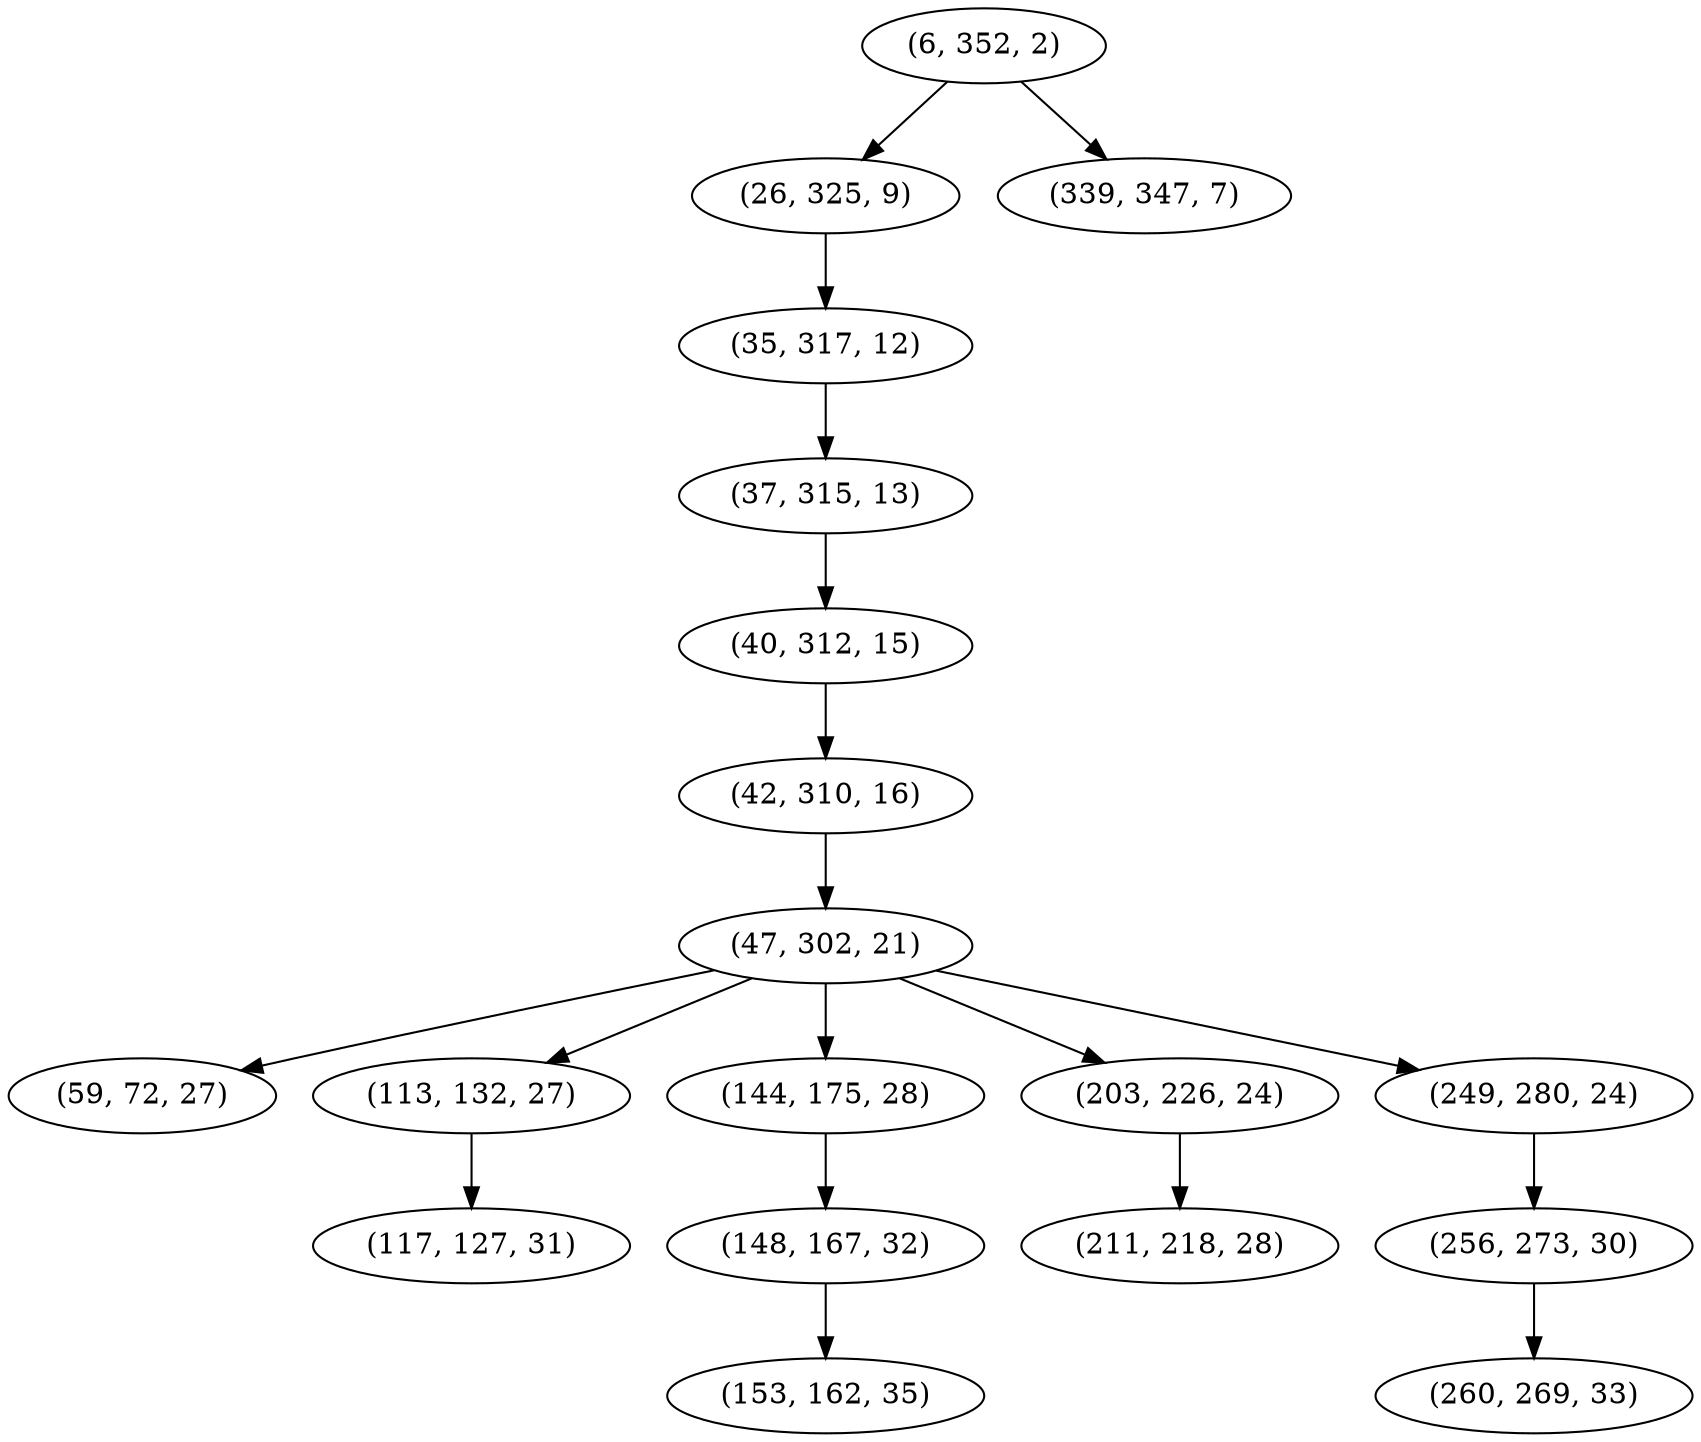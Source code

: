 digraph tree {
    "(6, 352, 2)";
    "(26, 325, 9)";
    "(35, 317, 12)";
    "(37, 315, 13)";
    "(40, 312, 15)";
    "(42, 310, 16)";
    "(47, 302, 21)";
    "(59, 72, 27)";
    "(113, 132, 27)";
    "(117, 127, 31)";
    "(144, 175, 28)";
    "(148, 167, 32)";
    "(153, 162, 35)";
    "(203, 226, 24)";
    "(211, 218, 28)";
    "(249, 280, 24)";
    "(256, 273, 30)";
    "(260, 269, 33)";
    "(339, 347, 7)";
    "(6, 352, 2)" -> "(26, 325, 9)";
    "(6, 352, 2)" -> "(339, 347, 7)";
    "(26, 325, 9)" -> "(35, 317, 12)";
    "(35, 317, 12)" -> "(37, 315, 13)";
    "(37, 315, 13)" -> "(40, 312, 15)";
    "(40, 312, 15)" -> "(42, 310, 16)";
    "(42, 310, 16)" -> "(47, 302, 21)";
    "(47, 302, 21)" -> "(59, 72, 27)";
    "(47, 302, 21)" -> "(113, 132, 27)";
    "(47, 302, 21)" -> "(144, 175, 28)";
    "(47, 302, 21)" -> "(203, 226, 24)";
    "(47, 302, 21)" -> "(249, 280, 24)";
    "(113, 132, 27)" -> "(117, 127, 31)";
    "(144, 175, 28)" -> "(148, 167, 32)";
    "(148, 167, 32)" -> "(153, 162, 35)";
    "(203, 226, 24)" -> "(211, 218, 28)";
    "(249, 280, 24)" -> "(256, 273, 30)";
    "(256, 273, 30)" -> "(260, 269, 33)";
}
